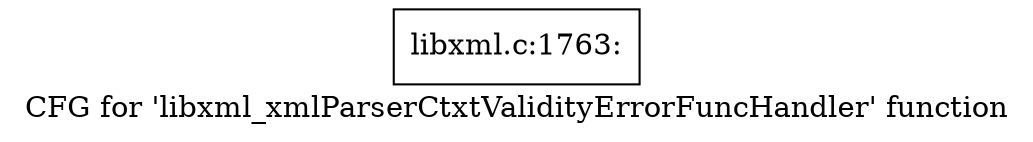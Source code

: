 digraph "CFG for 'libxml_xmlParserCtxtValidityErrorFuncHandler' function" {
	label="CFG for 'libxml_xmlParserCtxtValidityErrorFuncHandler' function";

	Node0x567d0b0 [shape=record,label="{libxml.c:1763:}"];
}
